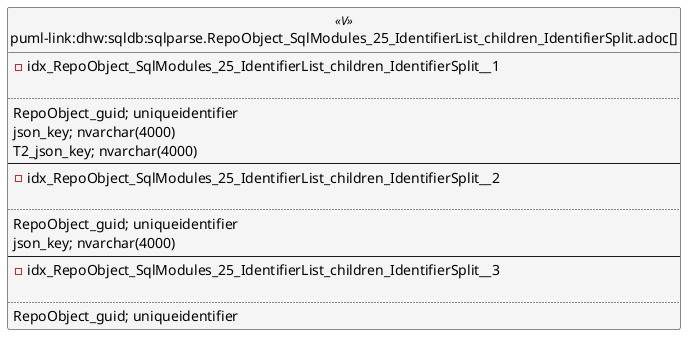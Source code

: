 @startuml
left to right direction
'top to bottom direction
hide circle
'avoide "." issues:
set namespaceSeparator none


skinparam class {
  BackgroundColor White
  BackgroundColor<<FN>> Yellow
  BackgroundColor<<FS>> Yellow
  BackgroundColor<<FT>> LightGray
  BackgroundColor<<IF>> Yellow
  BackgroundColor<<IS>> Yellow
  BackgroundColor<<P>> Aqua
  BackgroundColor<<PC>> Aqua
  BackgroundColor<<SN>> Yellow
  BackgroundColor<<SO>> SlateBlue
  BackgroundColor<<TF>> LightGray
  BackgroundColor<<TR>> Tomato
  BackgroundColor<<U>> White
  BackgroundColor<<V>> WhiteSmoke
  BackgroundColor<<X>> Aqua
  BackgroundColor<<external>> AliceBlue
}


entity "puml-link:dhw:sqldb:sqlparse.RepoObject_SqlModules_25_IdentifierList_children_IdentifierSplit.adoc[]" as sqlparse.RepoObject_SqlModules_25_IdentifierList_children_IdentifierSplit << V >> {
- idx_RepoObject_SqlModules_25_IdentifierList_children_IdentifierSplit__1

..
RepoObject_guid; uniqueidentifier
json_key; nvarchar(4000)
T2_json_key; nvarchar(4000)
--
- idx_RepoObject_SqlModules_25_IdentifierList_children_IdentifierSplit__2

..
RepoObject_guid; uniqueidentifier
json_key; nvarchar(4000)
--
- idx_RepoObject_SqlModules_25_IdentifierList_children_IdentifierSplit__3

..
RepoObject_guid; uniqueidentifier
}


@enduml

